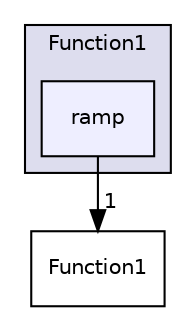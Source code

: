 digraph "src/OpenFOAM/primitives/functions/Function1/ramp" {
  bgcolor=transparent;
  compound=true
  node [ fontsize="10", fontname="Helvetica"];
  edge [ labelfontsize="10", labelfontname="Helvetica"];
  subgraph clusterdir_bf4f273fcff898a8e57532425217d669 {
    graph [ bgcolor="#ddddee", pencolor="black", label="Function1" fontname="Helvetica", fontsize="10", URL="dir_bf4f273fcff898a8e57532425217d669.html"]
  dir_db837a9a779e4f4f8480520e283a1ec8 [shape=box, label="ramp", style="filled", fillcolor="#eeeeff", pencolor="black", URL="dir_db837a9a779e4f4f8480520e283a1ec8.html"];
  }
  dir_c0adf992fe16fe46b123b20bd86c3f11 [shape=box label="Function1" URL="dir_c0adf992fe16fe46b123b20bd86c3f11.html"];
  dir_db837a9a779e4f4f8480520e283a1ec8->dir_c0adf992fe16fe46b123b20bd86c3f11 [headlabel="1", labeldistance=1.5 headhref="dir_002661_002653.html"];
}
